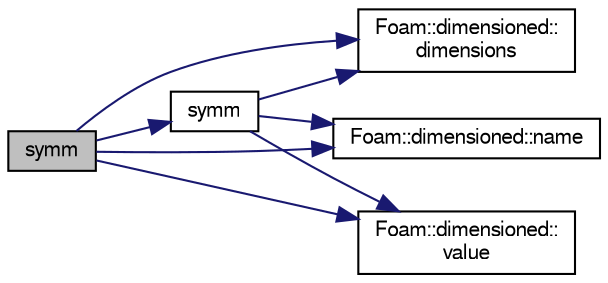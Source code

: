 digraph "symm"
{
  bgcolor="transparent";
  edge [fontname="FreeSans",fontsize="10",labelfontname="FreeSans",labelfontsize="10"];
  node [fontname="FreeSans",fontsize="10",shape=record];
  rankdir="LR";
  Node41044 [label="symm",height=0.2,width=0.4,color="black", fillcolor="grey75", style="filled", fontcolor="black"];
  Node41044 -> Node41045 [color="midnightblue",fontsize="10",style="solid",fontname="FreeSans"];
  Node41045 [label="Foam::dimensioned::\ldimensions",height=0.2,width=0.4,color="black",URL="$a26366.html#a512673c2674ca2d38885f1bb5f6994fb",tooltip="Return const reference to dimensions. "];
  Node41044 -> Node41046 [color="midnightblue",fontsize="10",style="solid",fontname="FreeSans"];
  Node41046 [label="Foam::dimensioned::name",height=0.2,width=0.4,color="black",URL="$a26366.html#ade4113569ef0db70665fded275a5e38e",tooltip="Return const reference to name. "];
  Node41044 -> Node41047 [color="midnightblue",fontsize="10",style="solid",fontname="FreeSans"];
  Node41047 [label="symm",height=0.2,width=0.4,color="black",URL="$a21124.html#a112755faabb5ff081d7a25a936a1d3c4"];
  Node41047 -> Node41045 [color="midnightblue",fontsize="10",style="solid",fontname="FreeSans"];
  Node41047 -> Node41046 [color="midnightblue",fontsize="10",style="solid",fontname="FreeSans"];
  Node41047 -> Node41048 [color="midnightblue",fontsize="10",style="solid",fontname="FreeSans"];
  Node41048 [label="Foam::dimensioned::\lvalue",height=0.2,width=0.4,color="black",URL="$a26366.html#a7948200a26c85fc3a83ffa510a91d668",tooltip="Return const reference to value. "];
  Node41044 -> Node41048 [color="midnightblue",fontsize="10",style="solid",fontname="FreeSans"];
}
